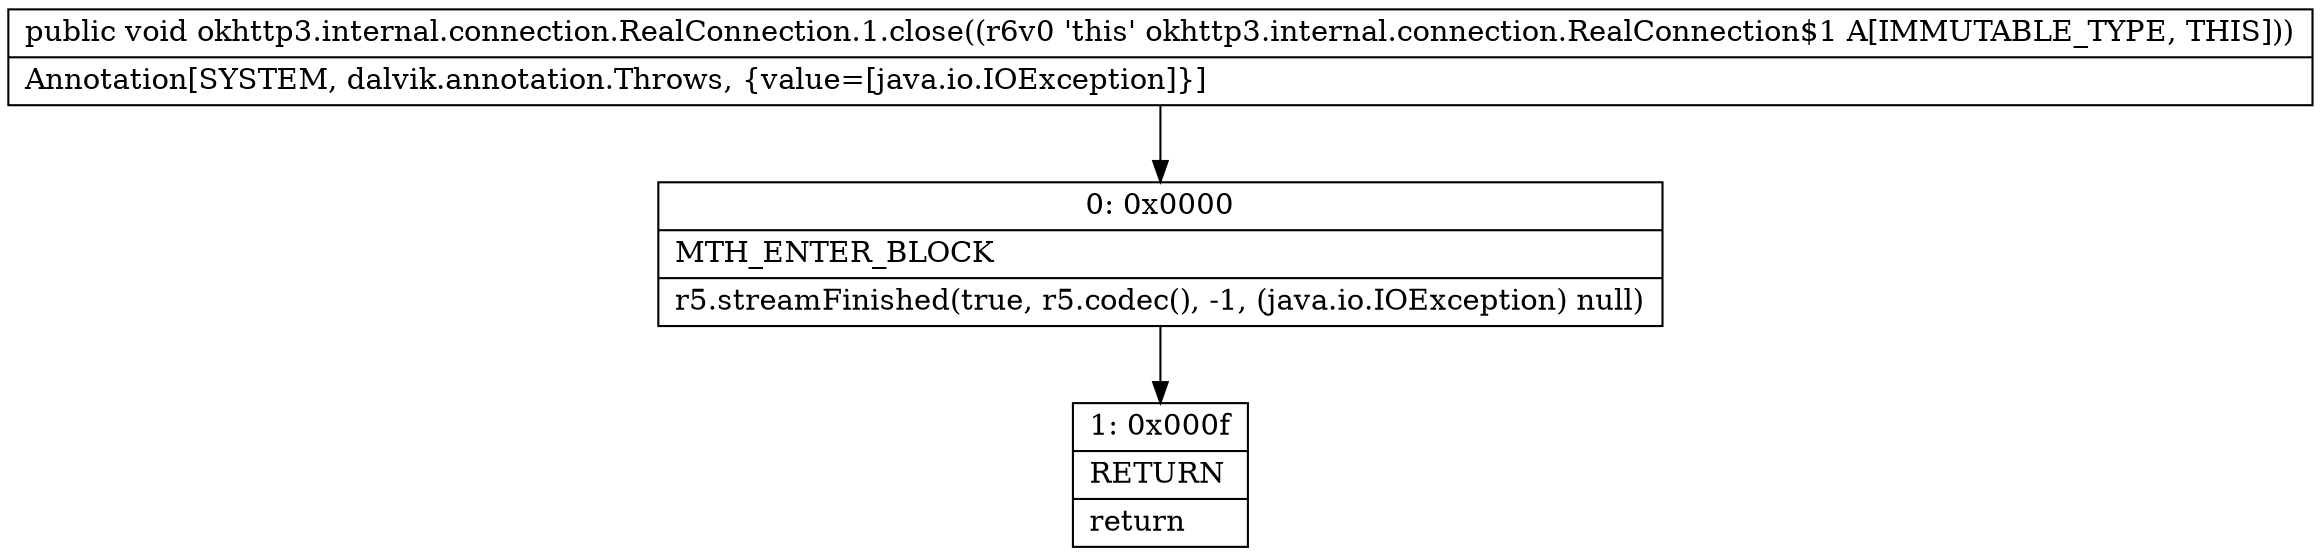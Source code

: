digraph "CFG forokhttp3.internal.connection.RealConnection.1.close()V" {
Node_0 [shape=record,label="{0\:\ 0x0000|MTH_ENTER_BLOCK\l|r5.streamFinished(true, r5.codec(), \-1, (java.io.IOException) null)\l}"];
Node_1 [shape=record,label="{1\:\ 0x000f|RETURN\l|return\l}"];
MethodNode[shape=record,label="{public void okhttp3.internal.connection.RealConnection.1.close((r6v0 'this' okhttp3.internal.connection.RealConnection$1 A[IMMUTABLE_TYPE, THIS]))  | Annotation[SYSTEM, dalvik.annotation.Throws, \{value=[java.io.IOException]\}]\l}"];
MethodNode -> Node_0;
Node_0 -> Node_1;
}

